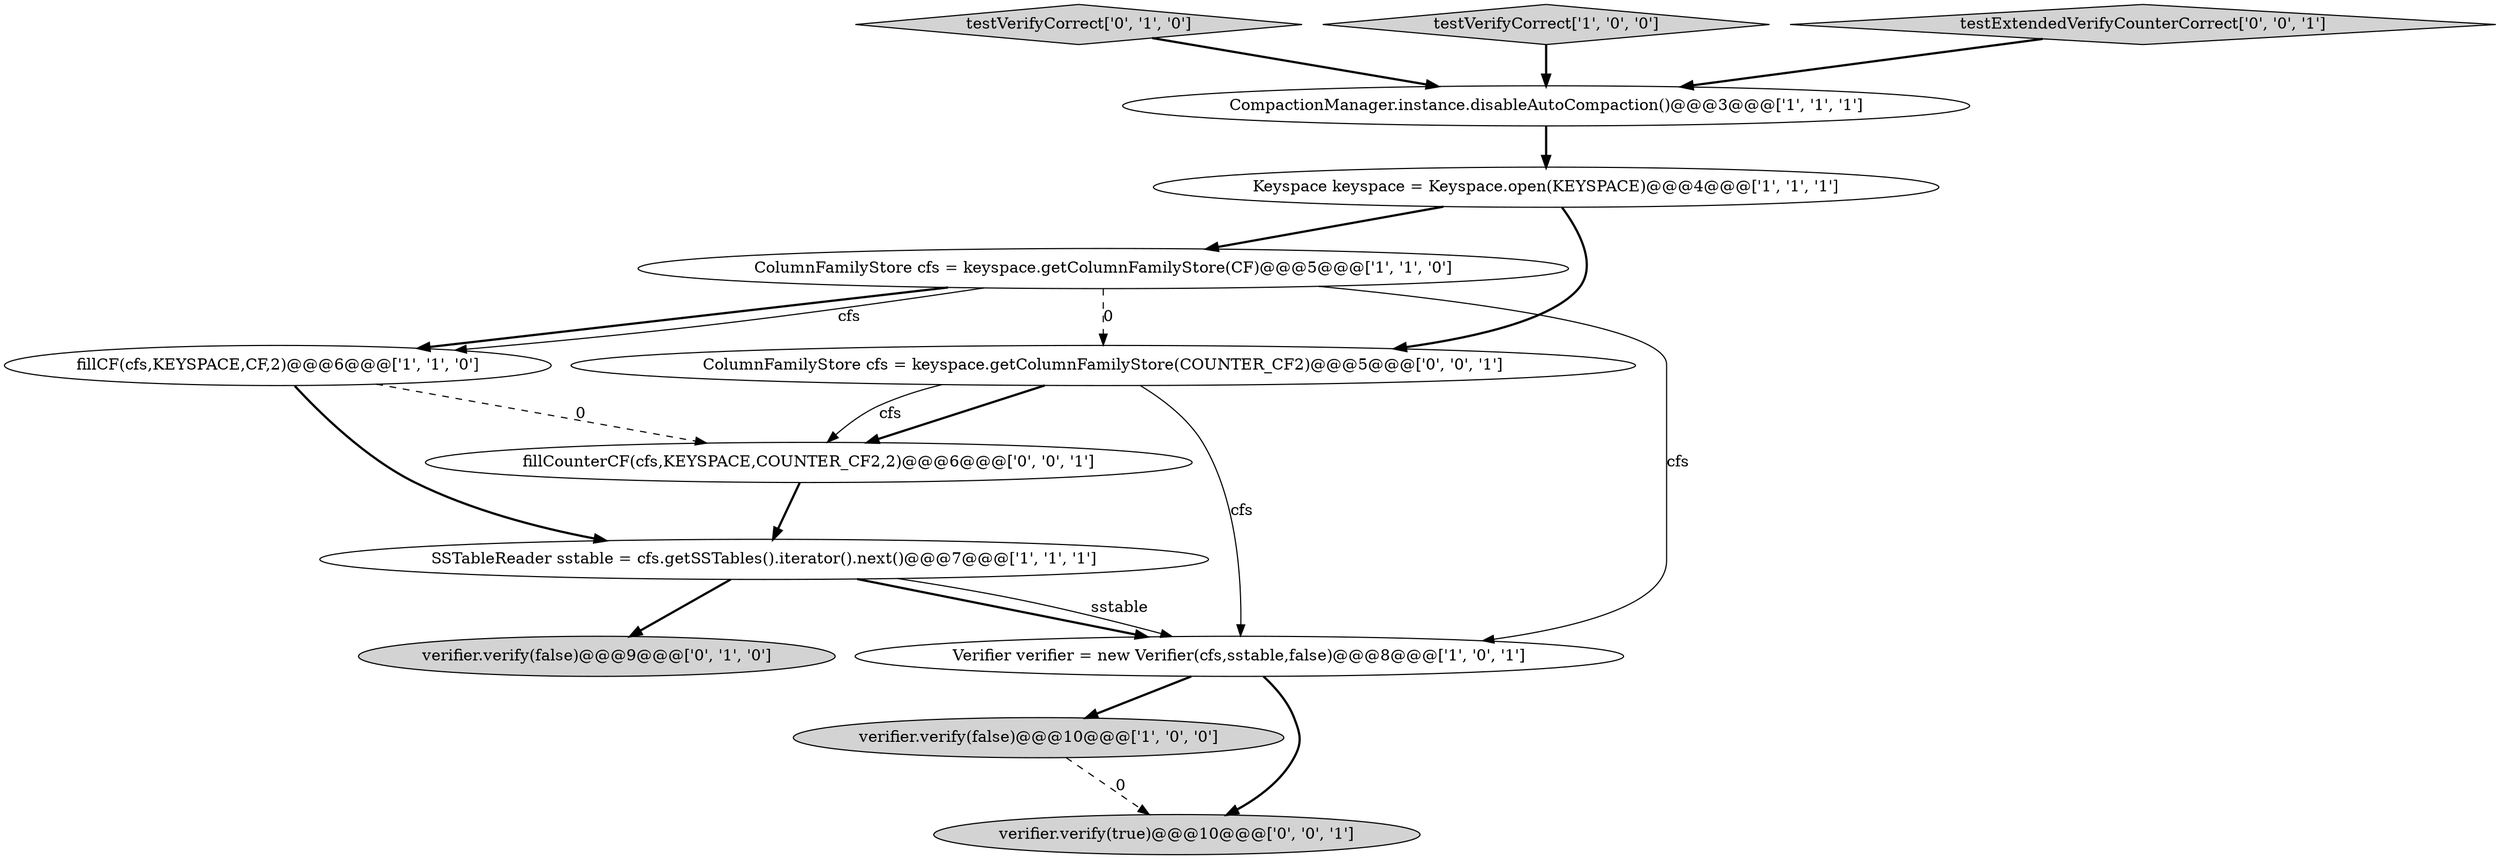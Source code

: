 digraph {
10 [style = filled, label = "fillCounterCF(cfs,KEYSPACE,COUNTER_CF2,2)@@@6@@@['0', '0', '1']", fillcolor = white, shape = ellipse image = "AAA0AAABBB3BBB"];
12 [style = filled, label = "ColumnFamilyStore cfs = keyspace.getColumnFamilyStore(COUNTER_CF2)@@@5@@@['0', '0', '1']", fillcolor = white, shape = ellipse image = "AAA0AAABBB3BBB"];
9 [style = filled, label = "testVerifyCorrect['0', '1', '0']", fillcolor = lightgray, shape = diamond image = "AAA0AAABBB2BBB"];
0 [style = filled, label = "CompactionManager.instance.disableAutoCompaction()@@@3@@@['1', '1', '1']", fillcolor = white, shape = ellipse image = "AAA0AAABBB1BBB"];
1 [style = filled, label = "testVerifyCorrect['1', '0', '0']", fillcolor = lightgray, shape = diamond image = "AAA0AAABBB1BBB"];
5 [style = filled, label = "fillCF(cfs,KEYSPACE,CF,2)@@@6@@@['1', '1', '0']", fillcolor = white, shape = ellipse image = "AAA0AAABBB1BBB"];
7 [style = filled, label = "verifier.verify(false)@@@10@@@['1', '0', '0']", fillcolor = lightgray, shape = ellipse image = "AAA0AAABBB1BBB"];
3 [style = filled, label = "ColumnFamilyStore cfs = keyspace.getColumnFamilyStore(CF)@@@5@@@['1', '1', '0']", fillcolor = white, shape = ellipse image = "AAA0AAABBB1BBB"];
4 [style = filled, label = "Keyspace keyspace = Keyspace.open(KEYSPACE)@@@4@@@['1', '1', '1']", fillcolor = white, shape = ellipse image = "AAA0AAABBB1BBB"];
11 [style = filled, label = "testExtendedVerifyCounterCorrect['0', '0', '1']", fillcolor = lightgray, shape = diamond image = "AAA0AAABBB3BBB"];
13 [style = filled, label = "verifier.verify(true)@@@10@@@['0', '0', '1']", fillcolor = lightgray, shape = ellipse image = "AAA0AAABBB3BBB"];
8 [style = filled, label = "verifier.verify(false)@@@9@@@['0', '1', '0']", fillcolor = lightgray, shape = ellipse image = "AAA0AAABBB2BBB"];
6 [style = filled, label = "Verifier verifier = new Verifier(cfs,sstable,false)@@@8@@@['1', '0', '1']", fillcolor = white, shape = ellipse image = "AAA0AAABBB1BBB"];
2 [style = filled, label = "SSTableReader sstable = cfs.getSSTables().iterator().next()@@@7@@@['1', '1', '1']", fillcolor = white, shape = ellipse image = "AAA0AAABBB1BBB"];
12->6 [style = solid, label="cfs"];
4->3 [style = bold, label=""];
9->0 [style = bold, label=""];
2->6 [style = bold, label=""];
1->0 [style = bold, label=""];
3->6 [style = solid, label="cfs"];
12->10 [style = solid, label="cfs"];
2->6 [style = solid, label="sstable"];
5->2 [style = bold, label=""];
3->5 [style = bold, label=""];
12->10 [style = bold, label=""];
11->0 [style = bold, label=""];
3->12 [style = dashed, label="0"];
5->10 [style = dashed, label="0"];
0->4 [style = bold, label=""];
6->13 [style = bold, label=""];
7->13 [style = dashed, label="0"];
3->5 [style = solid, label="cfs"];
4->12 [style = bold, label=""];
10->2 [style = bold, label=""];
6->7 [style = bold, label=""];
2->8 [style = bold, label=""];
}
